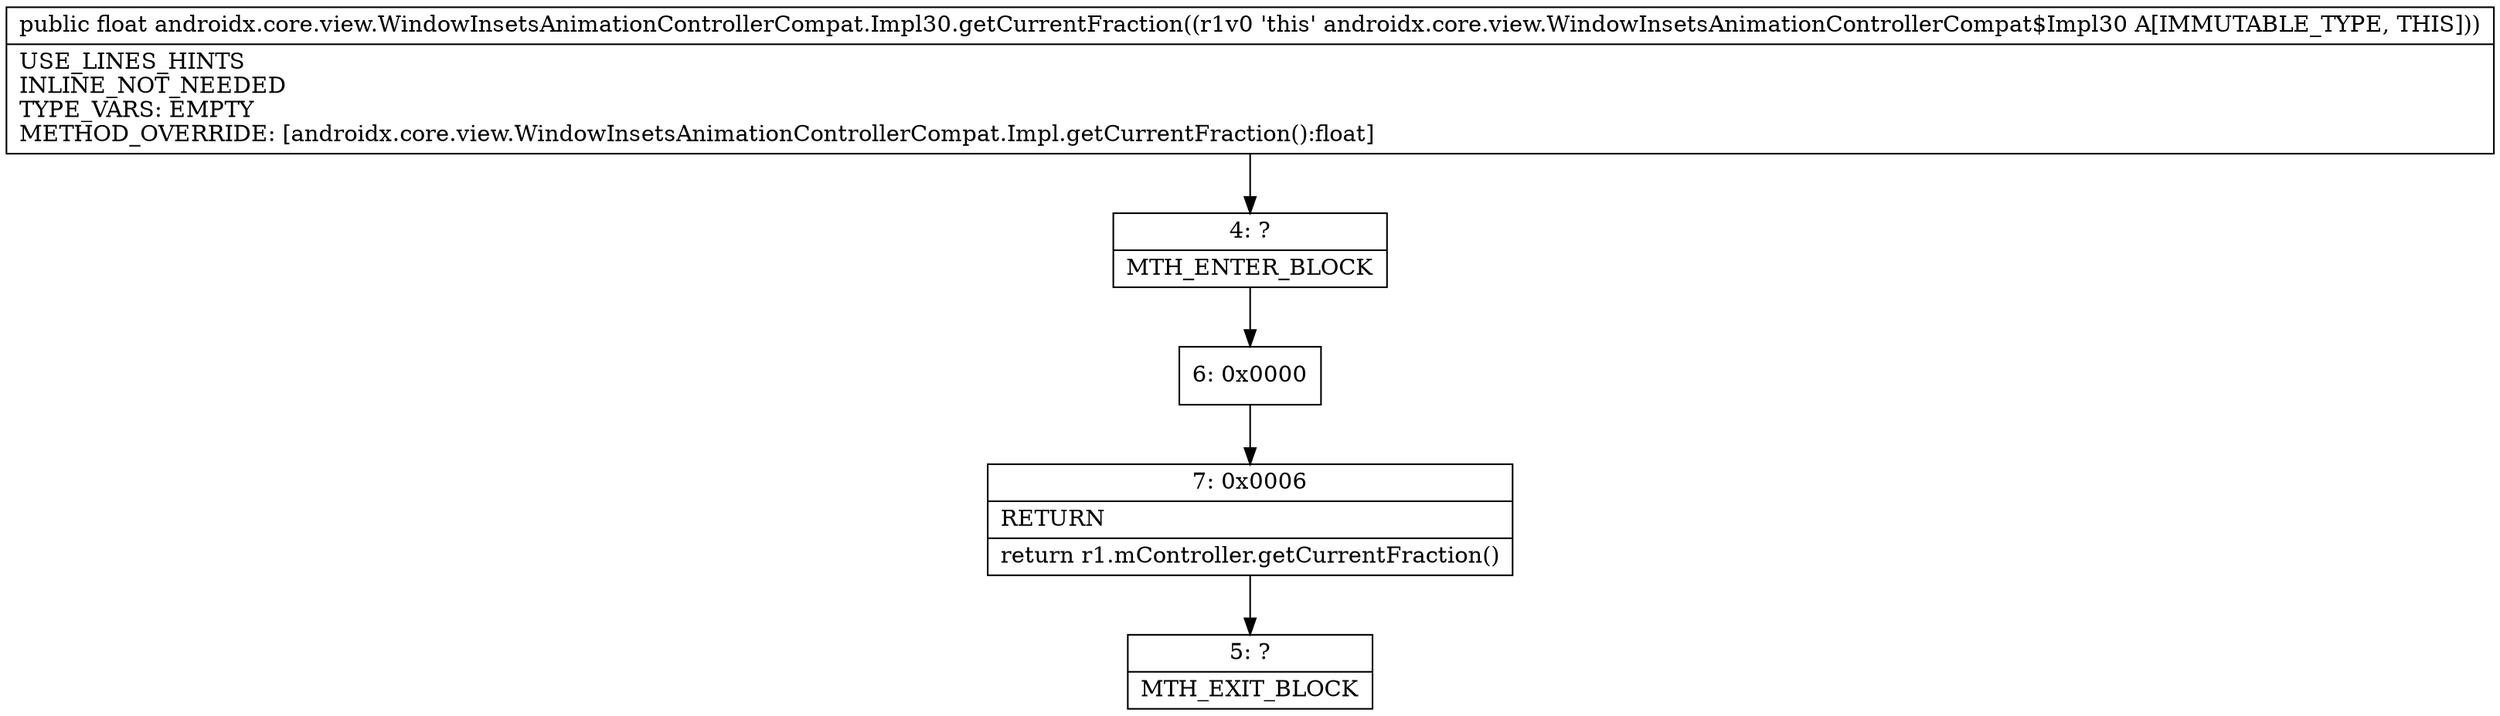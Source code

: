 digraph "CFG forandroidx.core.view.WindowInsetsAnimationControllerCompat.Impl30.getCurrentFraction()F" {
Node_4 [shape=record,label="{4\:\ ?|MTH_ENTER_BLOCK\l}"];
Node_6 [shape=record,label="{6\:\ 0x0000}"];
Node_7 [shape=record,label="{7\:\ 0x0006|RETURN\l|return r1.mController.getCurrentFraction()\l}"];
Node_5 [shape=record,label="{5\:\ ?|MTH_EXIT_BLOCK\l}"];
MethodNode[shape=record,label="{public float androidx.core.view.WindowInsetsAnimationControllerCompat.Impl30.getCurrentFraction((r1v0 'this' androidx.core.view.WindowInsetsAnimationControllerCompat$Impl30 A[IMMUTABLE_TYPE, THIS]))  | USE_LINES_HINTS\lINLINE_NOT_NEEDED\lTYPE_VARS: EMPTY\lMETHOD_OVERRIDE: [androidx.core.view.WindowInsetsAnimationControllerCompat.Impl.getCurrentFraction():float]\l}"];
MethodNode -> Node_4;Node_4 -> Node_6;
Node_6 -> Node_7;
Node_7 -> Node_5;
}

